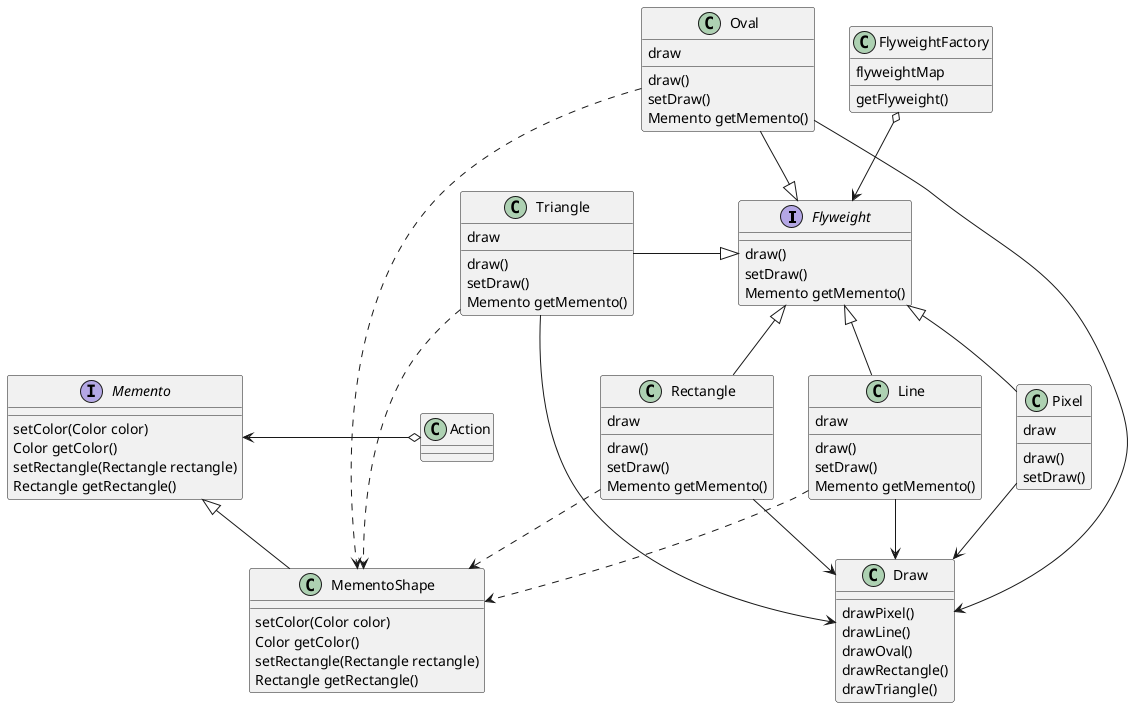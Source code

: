 @startuml
interface Flyweight
Flyweight : draw()
Flyweight : setDraw()
Flyweight : Memento getMemento()
FlyweightFactory : getFlyweight()
FlyweightFactory : flyweightMap
Pixel : draw()
Pixel : setDraw()
Pixel : draw
Draw : drawPixel()
Draw : drawLine()
Draw : drawOval()
Draw : drawRectangle()
Draw : drawTriangle()

interface Memento
Memento <-o Action
Memento : setColor(Color color)
Memento : Color getColor()
Memento : setRectangle(Rectangle rectangle)
Memento : Rectangle getRectangle()

Memento <|-- MementoShape

MementoShape : setColor(Color color)
MementoShape : Color getColor()
MementoShape : setRectangle(Rectangle rectangle)
MementoShape : Rectangle getRectangle()

Line ..> MementoShape
Oval ..> MementoShape
Triangle ..> MementoShape
Rectangle ..> MementoShape

Line : draw()
Line : setDraw()
Line : draw
Line : Memento getMemento()

Oval : draw()
Oval : setDraw()
Oval : draw
Oval : Memento getMemento()

Rectangle : draw()
Rectangle : setDraw()
Rectangle : draw
Rectangle : Memento getMemento()

Triangle : draw()
Triangle : setDraw()
Triangle : draw
Triangle : Memento getMemento()

FlyweightFactory o--> Flyweight
Flyweight <|-- Pixel
Flyweight <|-- Line
Oval --|> Flyweight
Flyweight <|- Rectangle
Triangle -|> Flyweight

Pixel --> Draw
Oval --> Draw
Line --> Draw
Rectangle --> Draw
Triangle --> Draw

@enduml